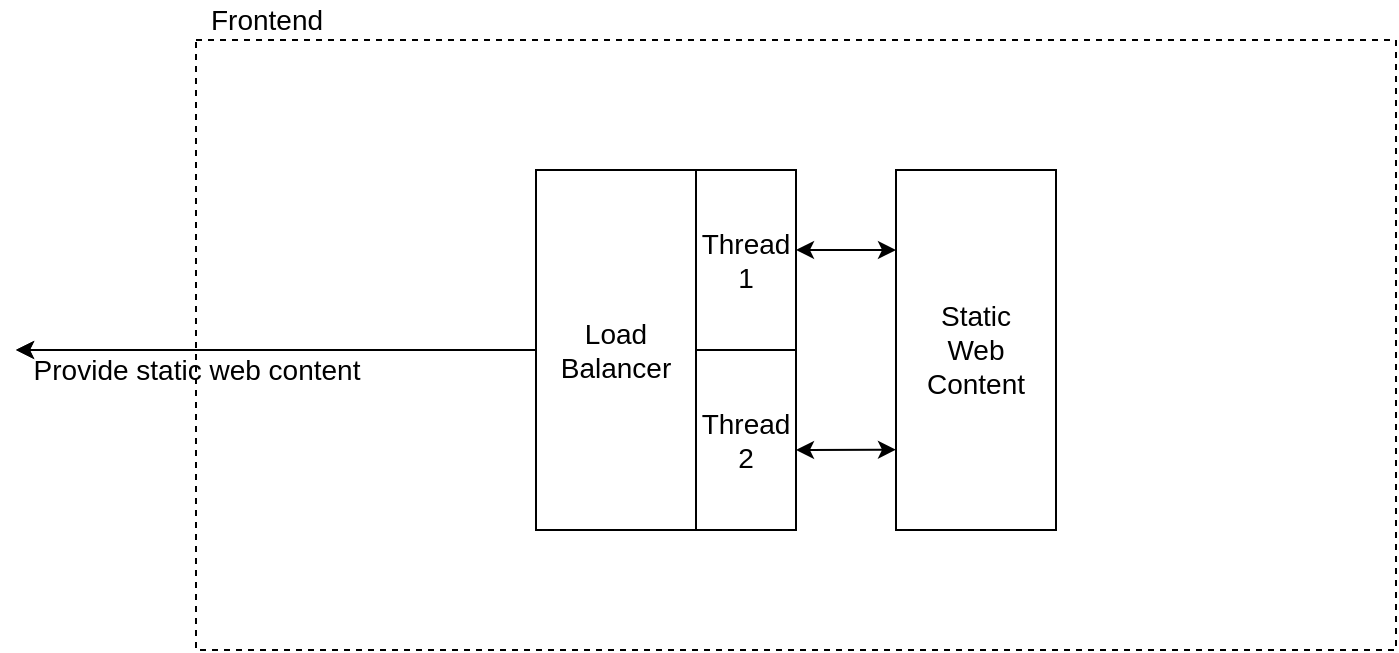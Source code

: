 <mxfile version="12.9.3" type="device"><diagram id="F6C0qdNgFmhBdd7p-WNN" name="Page-1"><mxGraphModel dx="1607" dy="1183" grid="1" gridSize="10" guides="1" tooltips="1" connect="1" arrows="1" fold="1" page="1" pageScale="1" pageWidth="827" pageHeight="1169" math="0" shadow="0"><root><mxCell id="0"/><mxCell id="1" parent="0"/><mxCell id="jalF38qSHtet8JP3DqnO-12" value="" style="rounded=0;whiteSpace=wrap;html=1;shadow=0;fillColor=none;gradientColor=none;fontSize=14;align=center;dashed=1;" parent="1" vertex="1"><mxGeometry x="-680" y="175" width="600" height="305" as="geometry"/></mxCell><mxCell id="DEXSWMpo7l23XRFArZPN-68" value="Frontend" style="text;html=1;align=center;verticalAlign=middle;resizable=0;points=[];autosize=1;fontSize=14;" parent="1" vertex="1"><mxGeometry x="-680" y="155" width="70" height="20" as="geometry"/></mxCell><mxCell id="jalF38qSHtet8JP3DqnO-3" value="Load Balancer" style="rounded=0;whiteSpace=wrap;html=1;shadow=0;fontSize=14;align=center;" parent="1" vertex="1"><mxGeometry x="-510" y="240" width="80" height="180" as="geometry"/></mxCell><mxCell id="jalF38qSHtet8JP3DqnO-6" value="" style="endArrow=classic;startArrow=classic;html=1;strokeWidth=1;fontSize=14;entryX=0;entryY=0.5;entryDx=0;entryDy=0;exitX=1;exitY=0.222;exitDx=0;exitDy=0;exitPerimeter=0;" parent="1" edge="1"><mxGeometry width="50" height="50" relative="1" as="geometry"><mxPoint x="-380" y="279.96" as="sourcePoint"/><mxPoint x="-330" y="280" as="targetPoint"/></mxGeometry></mxCell><mxCell id="jalF38qSHtet8JP3DqnO-7" value="" style="endArrow=classic;startArrow=classic;html=1;strokeWidth=1;fontSize=14;entryX=0;entryY=0.5;entryDx=0;entryDy=0;" parent="1" edge="1"><mxGeometry width="50" height="50" relative="1" as="geometry"><mxPoint x="-380" y="380" as="sourcePoint"/><mxPoint x="-330" y="379.84" as="targetPoint"/></mxGeometry></mxCell><mxCell id="AWcvID0_eGlurYyIjMNa-1" value="Static&lt;br&gt;Web&lt;br&gt;Content" style="rounded=0;whiteSpace=wrap;html=1;shadow=0;fontSize=14;align=center;" vertex="1" parent="1"><mxGeometry x="-330" y="240" width="80" height="180" as="geometry"/></mxCell><mxCell id="AWcvID0_eGlurYyIjMNa-2" value="Thread 1" style="rounded=0;whiteSpace=wrap;html=1;shadow=0;fontSize=14;align=center;" vertex="1" parent="1"><mxGeometry x="-430" y="240" width="50" height="90" as="geometry"/></mxCell><mxCell id="AWcvID0_eGlurYyIjMNa-3" value="Thread 2" style="rounded=0;whiteSpace=wrap;html=1;shadow=0;fontSize=14;align=center;" vertex="1" parent="1"><mxGeometry x="-430" y="330" width="50" height="90" as="geometry"/></mxCell><mxCell id="AWcvID0_eGlurYyIjMNa-10" style="edgeStyle=none;rounded=0;orthogonalLoop=1;jettySize=auto;html=1;startArrow=classic;startFill=1;endArrow=none;endFill=0;strokeWidth=1;fontSize=14;entryX=0;entryY=0.75;entryDx=0;entryDy=0;" edge="1" parent="1"><mxGeometry relative="1" as="geometry"><mxPoint x="-770" y="330" as="sourcePoint"/><mxPoint x="-510" y="330" as="targetPoint"/></mxGeometry></mxCell><mxCell id="AWcvID0_eGlurYyIjMNa-12" style="edgeStyle=none;rounded=0;orthogonalLoop=1;jettySize=auto;html=1;startArrow=classic;startFill=1;endArrow=none;endFill=0;strokeWidth=1;fontSize=14;entryX=0;entryY=0.75;entryDx=0;entryDy=0;" edge="1" parent="1"><mxGeometry relative="1" as="geometry"><mxPoint x="-770" y="330" as="sourcePoint"/><mxPoint x="-510" y="330" as="targetPoint"/></mxGeometry></mxCell><mxCell id="AWcvID0_eGlurYyIjMNa-13" value="Provide static web content" style="text;html=1;align=center;verticalAlign=middle;resizable=0;points=[];autosize=1;fontSize=14;" vertex="1" parent="1"><mxGeometry x="-770" y="330" width="180" height="20" as="geometry"/></mxCell></root></mxGraphModel></diagram></mxfile>
